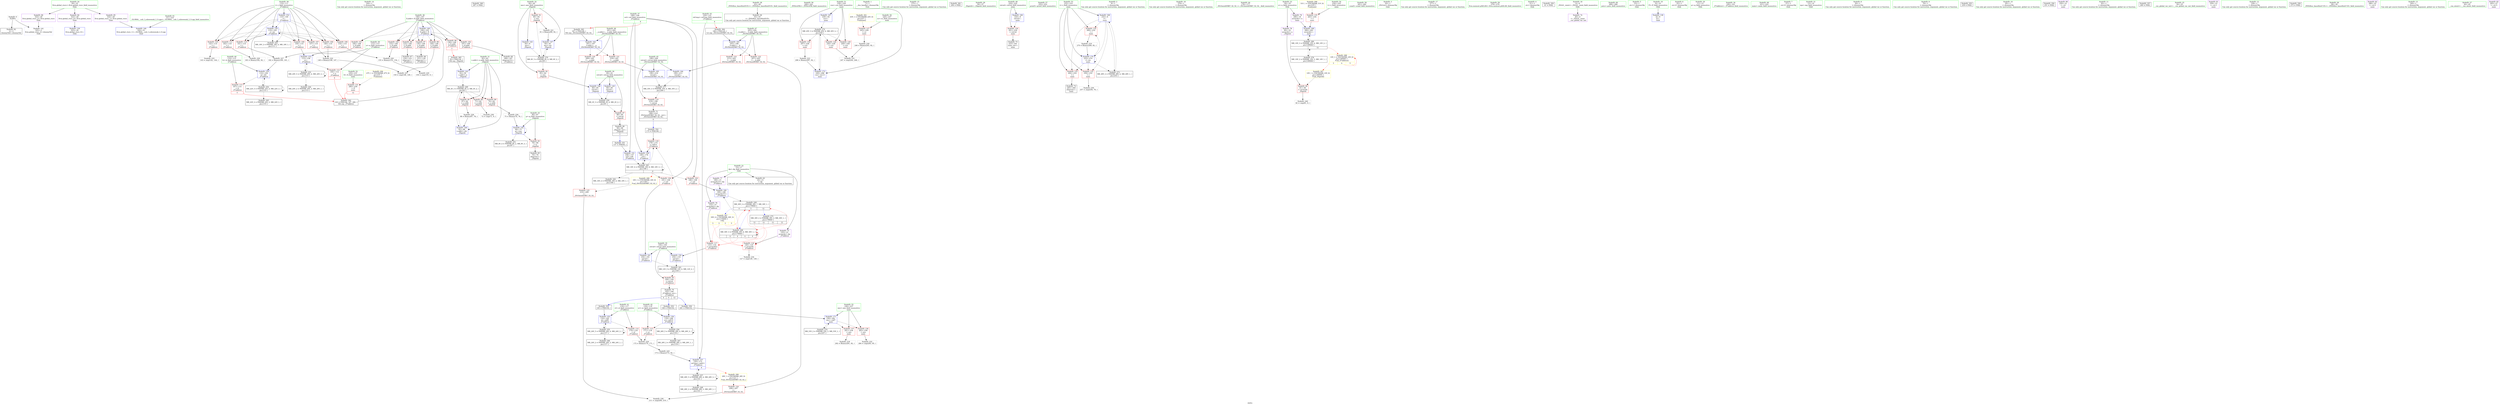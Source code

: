 digraph "SVFG" {
	label="SVFG";

	Node0x563daf3d6610 [shape=record,color=grey,label="{NodeID: 0\nNullPtr}"];
	Node0x563daf3d6610 -> Node0x563daf3fe020[style=solid];
	Node0x563daf3d6610 -> Node0x563daf403220[style=solid];
	Node0x563daf3fc420 [shape=record,color=red,label="{NodeID: 97\n130\<--106\n\<--X.addr\n_Z7aikhtsii\n}"];
	Node0x563daf3fc420 -> Node0x563daf3fe590[style=solid];
	Node0x563daf3fa670 [shape=record,color=green,label="{NodeID: 14\n144\<--1\n\<--dummyObj\nCan only get source location for instruction, argument, global var or function.}"];
	Node0x563daf433ed0 [shape=record,color=black,label="{NodeID: 360\n287 = PHI()\n}"];
	Node0x563daf41d420 [shape=record,color=black,label="{NodeID: 277\nMR_35V_3 = PHI(MR_35V_4, MR_35V_2, )\npts\{200 \}\n}"];
	Node0x563daf41d420 -> Node0x563daf401fb0[style=dashed];
	Node0x563daf3fcf80 [shape=record,color=red,label="{NodeID: 111\n182\<--110\n\<--i\n_Z7aikhtsii\n}"];
	Node0x563daf3fcf80 -> Node0x563daf409440[style=solid];
	Node0x563daf3fb250 [shape=record,color=green,label="{NodeID: 28\n43\<--49\n_ZNSt8ios_base4InitD1Ev\<--_ZNSt8ios_base4InitD1Ev_field_insensitive\n}"];
	Node0x563daf3fb250 -> Node0x563daf3fe220[style=solid];
	Node0x563daf402490 [shape=record,color=red,label="{NodeID: 125\n210\<--209\n\<--\n_ZSt3minIiERKT_S2_S2_\n}"];
	Node0x563daf402490 -> Node0x563daf409ec0[style=solid];
	Node0x563daf3fbe40 [shape=record,color=green,label="{NodeID: 42\n118\<--119\nsr\<--sr_field_insensitive\n_Z7aikhtsii\n}"];
	Node0x563daf3fbe40 -> Node0x563daf3fd2c0[style=solid];
	Node0x563daf3fbe40 -> Node0x563daf403e80[style=solid];
	Node0x563daf4089c0 [shape=record,color=grey,label="{NodeID: 222\n148 = Binary(146, 147, )\n}"];
	Node0x563daf4089c0 -> Node0x563daf40a040[style=solid];
	Node0x563daf403020 [shape=record,color=blue,label="{NodeID: 139\n323\<--30\nllvm.global_ctors_0\<--\nGlob }"];
	Node0x563daf3fda20 [shape=record,color=green,label="{NodeID: 56\n240\<--241\n_ZNSirsERi\<--_ZNSirsERi_field_insensitive\n}"];
	Node0x563daf409ec0 [shape=record,color=grey,label="{NodeID: 236\n211 = cmp(208, 210, )\n}"];
	Node0x563daf403c10 [shape=record,color=blue,label="{NodeID: 153\n112\<--158\na\<--\n_Z7aikhtsii\n}"];
	Node0x563daf403c10 -> Node0x563daf3fd050[style=dashed];
	Node0x563daf403c10 -> Node0x563daf415820[style=dashed];
	Node0x563daf3fe730 [shape=record,color=black,label="{NodeID: 70\n102\<--194\n_Z7aikhtsii_ret\<--\n_Z7aikhtsii\n|{<s0>4|<s1>5|<s2>12}}"];
	Node0x563daf3fe730:s0 -> Node0x563daf433610[style=solid,color=blue];
	Node0x563daf3fe730:s1 -> Node0x563daf433710[style=solid,color=blue];
	Node0x563daf3fe730:s2 -> Node0x563daf433cd0[style=solid,color=blue];
	Node0x563daf414920 [shape=record,color=black,label="{NodeID: 250\nMR_2V_3 = PHI(MR_2V_4, MR_2V_2, )\npts\{61 \}\n}"];
	Node0x563daf414920 -> Node0x563daf3ff590[style=dashed];
	Node0x563daf404770 [shape=record,color=blue,label="{NodeID: 167\n228\<--92\ncsn\<--\nmain\n}"];
	Node0x563daf404770 -> Node0x563daf41bb20[style=dashed];
	Node0x563daf3ff290 [shape=record,color=purple,label="{NodeID: 84\n323\<--29\nllvm.global_ctors_0\<--llvm.global_ctors\nGlob }"];
	Node0x563daf3ff290 -> Node0x563daf403020[style=solid];
	Node0x563daf3f5e90 [shape=record,color=green,label="{NodeID: 1\n7\<--1\n__dso_handle\<--dummyObj\nGlob }"];
	Node0x563daf4235a0 [shape=record,color=yellow,style=double,label="{NodeID: 347\n30V_4 = CSCHI(MR_30V_3)\npts\{170000 \}\nCS[]|{<s0>5|<s1>5|<s2>5|<s3>5}}"];
	Node0x563daf4235a0:s0 -> Node0x563daf401d40[style=dashed,color=red];
	Node0x563daf4235a0:s1 -> Node0x563daf401e10[style=dashed,color=red];
	Node0x563daf4235a0:s2 -> Node0x563daf414420[style=dashed,color=red];
	Node0x563daf4235a0:s3 -> Node0x563daf41a720[style=dashed,color=red];
	Node0x563daf3fc4f0 [shape=record,color=red,label="{NodeID: 98\n136\<--106\n\<--X.addr\n_Z7aikhtsii\n|{<s0>3}}"];
	Node0x563daf3fc4f0:s0 -> Node0x563daf4345d0[style=solid,color=red];
	Node0x563daf3fa700 [shape=record,color=green,label="{NodeID: 15\n275\<--1\n\<--dummyObj\nCan only get source location for instruction, argument, global var or function.}"];
	Node0x563daf433fa0 [shape=record,color=black,label="{NodeID: 361\n294 = PHI()\n}"];
	Node0x563daf3fd050 [shape=record,color=red,label="{NodeID: 112\n164\<--112\n\<--a\n_Z7aikhtsii\n|{<s0>4}}"];
	Node0x563daf3fd050:s0 -> Node0x563daf434070[style=solid,color=red];
	Node0x563daf3fb350 [shape=record,color=green,label="{NodeID: 29\n56\<--57\n_Z4getdi\<--_Z4getdi_field_insensitive\n}"];
	Node0x563daf402560 [shape=record,color=red,label="{NodeID: 126\n301\<--224\n\<--retval\nmain\n}"];
	Node0x563daf402560 -> Node0x563daf3fe9a0[style=solid];
	Node0x563daf3fbf10 [shape=record,color=green,label="{NodeID: 43\n120\<--121\nref.tmp\<--ref.tmp_field_insensitive\n_Z7aikhtsii\n|{|<s1>6}}"];
	Node0x563daf3fbf10 -> Node0x563daf403f50[style=solid];
	Node0x563daf3fbf10:s1 -> Node0x563daf4344c0[style=solid,color=red];
	Node0x563daf408b40 [shape=record,color=grey,label="{NodeID: 223\n298 = Binary(297, 92, )\n}"];
	Node0x563daf408b40 -> Node0x563daf404b80[style=solid];
	Node0x563daf403120 [shape=record,color=blue,label="{NodeID: 140\n324\<--31\nllvm.global_ctors_1\<--_GLOBAL__sub_I_yubowenok_2_0.cpp\nGlob }"];
	Node0x563daf3fdb20 [shape=record,color=green,label="{NodeID: 57\n252\<--253\nprintf\<--printf_field_insensitive\n}"];
	Node0x563daf40a040 [shape=record,color=grey,label="{NodeID: 237\n150 = cmp(148, 149, )\n}"];
	Node0x563daf403ce0 [shape=record,color=blue,label="{NodeID: 154\n114\<--162\nb\<--div\n_Z7aikhtsii\n}"];
	Node0x563daf403ce0 -> Node0x563daf3fd120[style=dashed];
	Node0x563daf403ce0 -> Node0x563daf415d20[style=dashed];
	Node0x563daf3fe800 [shape=record,color=black,label="{NodeID: 71\n196\<--219\n_ZSt3minIiERKT_S2_S2__ret\<--\n_ZSt3minIiERKT_S2_S2_\n|{<s0>6}}"];
	Node0x563daf3fe800:s0 -> Node0x563daf433850[style=solid,color=blue];
	Node0x563daf414e20 [shape=record,color=black,label="{NodeID: 251\nMR_8V_4 = PHI(MR_8V_2, MR_8V_3, )\npts\{67 \}\n}"];
	Node0x563daf404840 [shape=record,color=blue,label="{NodeID: 168\n232\<--9\ni\<--\nmain\n}"];
	Node0x563daf404840 -> Node0x563daf402a40[style=dashed];
	Node0x563daf404840 -> Node0x563daf402b10[style=dashed];
	Node0x563daf404840 -> Node0x563daf402be0[style=dashed];
	Node0x563daf404840 -> Node0x563daf4049e0[style=dashed];
	Node0x563daf404840 -> Node0x563daf41c020[style=dashed];
	Node0x563daf3ff390 [shape=record,color=purple,label="{NodeID: 85\n324\<--29\nllvm.global_ctors_1\<--llvm.global_ctors\nGlob }"];
	Node0x563daf3ff390 -> Node0x563daf403120[style=solid];
	Node0x563daf3f4c50 [shape=record,color=green,label="{NodeID: 2\n9\<--1\n\<--dummyObj\nCan only get source location for instruction, argument, global var or function.}"];
	Node0x563daf3fc5c0 [shape=record,color=red,label="{NodeID: 99\n149\<--106\n\<--X.addr\n_Z7aikhtsii\n}"];
	Node0x563daf3fc5c0 -> Node0x563daf40a040[style=solid];
	Node0x563daf3fa790 [shape=record,color=green,label="{NodeID: 16\n276\<--1\n\<--dummyObj\nCan only get source location for instruction, argument, global var or function.}"];
	Node0x563daf434070 [shape=record,color=black,label="{NodeID: 362\n103 = PHI(164, 167, 280, )\n0th arg _Z7aikhtsii }"];
	Node0x563daf434070 -> Node0x563daf4038d0[style=solid];
	Node0x563daf3fd120 [shape=record,color=red,label="{NodeID: 113\n167\<--114\n\<--b\n_Z7aikhtsii\n|{<s0>5}}"];
	Node0x563daf3fd120:s0 -> Node0x563daf434070[style=solid,color=red];
	Node0x563daf3fb450 [shape=record,color=green,label="{NodeID: 30\n60\<--61\nretval\<--retval_field_insensitive\n_Z4getdi\n}"];
	Node0x563daf3fb450 -> Node0x563daf3ff590[style=solid];
	Node0x563daf3fb450 -> Node0x563daf403590[style=solid];
	Node0x563daf3fb450 -> Node0x563daf403800[style=solid];
	Node0x563daf402630 [shape=record,color=red,label="{NodeID: 127\n245\<--226\n\<--cs\nmain\n}"];
	Node0x563daf402630 -> Node0x563daf4095c0[style=solid];
	Node0x563daf3fbfe0 [shape=record,color=green,label="{NodeID: 44\n176\<--177\n_ZSt3minIiERKT_S2_S2_\<--_ZSt3minIiERKT_S2_S2__field_insensitive\n}"];
	Node0x563daf417200 [shape=record,color=yellow,style=double,label="{NodeID: 307\n10V_1 = ENCHI(MR_10V_0)\npts\{190000 \}\nFun[_Z4getdi]}"];
	Node0x563daf417200 -> Node0x563daf3ffb40[style=dashed];
	Node0x563daf408cc0 [shape=record,color=grey,label="{NodeID: 224\n172 = Binary(170, 171, )\n}"];
	Node0x563daf408cc0 -> Node0x563daf408e40[style=solid];
	Node0x563daf403220 [shape=record,color=blue, style = dotted,label="{NodeID: 141\n325\<--3\nllvm.global_ctors_2\<--dummyVal\nGlob }"];
	Node0x563daf3fdc20 [shape=record,color=green,label="{NodeID: 58\n261\<--262\nscanf\<--scanf_field_insensitive\n}"];
	Node0x563daf40a1c0 [shape=record,color=grey,label="{NodeID: 238\n72 = cmp(71, 9, )\n}"];
	Node0x563daf403db0 [shape=record,color=blue,label="{NodeID: 155\n116\<--165\nsl\<--call9\n_Z7aikhtsii\n}"];
	Node0x563daf403db0 -> Node0x563daf3fd1f0[style=dashed];
	Node0x563daf403db0 -> Node0x563daf416220[style=dashed];
	Node0x563daf3fe8d0 [shape=record,color=black,label="{NodeID: 72\n265\<--264\nidxprom\<--\nmain\n}"];
	Node0x563daf404910 [shape=record,color=blue,label="{NodeID: 169\n266\<--263\narrayidx\<--\nmain\n}"];
	Node0x563daf404910 -> Node0x563daf417f20[style=dashed];
	Node0x563daf3ff490 [shape=record,color=purple,label="{NodeID: 86\n325\<--29\nllvm.global_ctors_2\<--llvm.global_ctors\nGlob }"];
	Node0x563daf3ff490 -> Node0x563daf403220[style=solid];
	Node0x563daf3f4ce0 [shape=record,color=green,label="{NodeID: 3\n20\<--1\n_ZSt3cin\<--dummyObj\nGlob }"];
	Node0x563daf3fc690 [shape=record,color=red,label="{NodeID: 100\n153\<--106\n\<--X.addr\n_Z7aikhtsii\n}"];
	Node0x563daf3fc690 -> Node0x563daf4086c0[style=solid];
	Node0x563daf3fa820 [shape=record,color=green,label="{NodeID: 17\n277\<--1\n\<--dummyObj\nCan only get source location for instruction, argument, global var or function.}"];
	Node0x563daf4343b0 [shape=record,color=black,label="{NodeID: 363\n197 = PHI(108, )\n0th arg _ZSt3minIiERKT_S2_S2_ }"];
	Node0x563daf4343b0 -> Node0x563daf404360[style=solid];
	Node0x563daf3fd1f0 [shape=record,color=red,label="{NodeID: 114\n170\<--116\n\<--sl\n_Z7aikhtsii\n}"];
	Node0x563daf3fd1f0 -> Node0x563daf408cc0[style=solid];
	Node0x563daf3fb520 [shape=record,color=green,label="{NodeID: 31\n62\<--63\nx.addr\<--x.addr_field_insensitive\n_Z4getdi\n}"];
	Node0x563daf3fb520 -> Node0x563daf3ff660[style=solid];
	Node0x563daf3fb520 -> Node0x563daf3ff730[style=solid];
	Node0x563daf3fb520 -> Node0x563daf3ff800[style=solid];
	Node0x563daf3fb520 -> Node0x563daf403320[style=solid];
	Node0x563daf3fb520 -> Node0x563daf403660[style=solid];
	Node0x563daf41f190 [shape=record,color=yellow,style=double,label="{NodeID: 294\n47V_1 = ENCHI(MR_47V_0)\npts\{231 \}\nFun[main]}"];
	Node0x563daf41f190 -> Node0x563daf402970[style=dashed];
	Node0x563daf402700 [shape=record,color=red,label="{NodeID: 128\n244\<--228\n\<--csn\nmain\n}"];
	Node0x563daf402700 -> Node0x563daf409740[style=solid];
	Node0x563daf3fc0e0 [shape=record,color=green,label="{NodeID: 45\n199\<--200\nretval\<--retval_field_insensitive\n_ZSt3minIiERKT_S2_S2_\n}"];
	Node0x563daf3fc0e0 -> Node0x563daf401fb0[style=solid];
	Node0x563daf3fc0e0 -> Node0x563daf404500[style=solid];
	Node0x563daf3fc0e0 -> Node0x563daf4045d0[style=solid];
	Node0x563daf408e40 [shape=record,color=grey,label="{NodeID: 225\n173 = Binary(172, 92, )\n}"];
	Node0x563daf408e40 -> Node0x563daf403f50[style=solid];
	Node0x563daf403320 [shape=record,color=blue,label="{NodeID: 142\n62\<--59\nx.addr\<--x\n_Z4getdi\n}"];
	Node0x563daf403320 -> Node0x563daf41ac20[style=dashed];
	Node0x563daf3fdd20 [shape=record,color=green,label="{NodeID: 59\n278\<--279\nllvm.memset.p0i8.i64\<--llvm.memset.p0i8.i64_field_insensitive\n}"];
	Node0x563daf40a340 [shape=record,color=grey,label="{NodeID: 239\n257 = cmp(256, 76, )\n}"];
	Node0x563daf403e80 [shape=record,color=blue,label="{NodeID: 156\n118\<--168\nsr\<--call10\n_Z7aikhtsii\n}"];
	Node0x563daf403e80 -> Node0x563daf3fd2c0[style=dashed];
	Node0x563daf403e80 -> Node0x563daf416720[style=dashed];
	Node0x563daf3fe9a0 [shape=record,color=black,label="{NodeID: 73\n223\<--301\nmain_ret\<--\nmain\n}"];
	Node0x563daf415820 [shape=record,color=black,label="{NodeID: 253\nMR_20V_5 = PHI(MR_20V_4, MR_20V_3, )\npts\{113 \}\n}"];
	Node0x563daf415820 -> Node0x563daf403c10[style=dashed];
	Node0x563daf415820 -> Node0x563daf412b20[style=dashed];
	Node0x563daf415820 -> Node0x563daf415820[style=dashed];
	Node0x563daf4049e0 [shape=record,color=blue,label="{NodeID: 170\n232\<--270\ni\<--inc\nmain\n}"];
	Node0x563daf4049e0 -> Node0x563daf402a40[style=dashed];
	Node0x563daf4049e0 -> Node0x563daf402b10[style=dashed];
	Node0x563daf4049e0 -> Node0x563daf402be0[style=dashed];
	Node0x563daf4049e0 -> Node0x563daf4049e0[style=dashed];
	Node0x563daf4049e0 -> Node0x563daf41c020[style=dashed];
	Node0x563daf3ff590 [shape=record,color=red,label="{NodeID: 87\n98\<--60\n\<--retval\n_Z4getdi\n}"];
	Node0x563daf3ff590 -> Node0x563daf3fe3f0[style=solid];
	Node0x563daf3f4d70 [shape=record,color=green,label="{NodeID: 4\n21\<--1\n.str\<--dummyObj\nGlob }"];
	Node0x563daf433320 [shape=record,color=black,label="{NodeID: 350\n41 = PHI()\n}"];
	Node0x563daf3fc760 [shape=record,color=red,label="{NodeID: 101\n160\<--106\n\<--X.addr\n_Z7aikhtsii\n}"];
	Node0x563daf3fc760 -> Node0x563daf409140[style=solid];
	Node0x563daf3fa8b0 [shape=record,color=green,label="{NodeID: 18\n4\<--6\n_ZStL8__ioinit\<--_ZStL8__ioinit_field_insensitive\nGlob }"];
	Node0x563daf3fa8b0 -> Node0x563daf3fea70[style=solid];
	Node0x563daf4344c0 [shape=record,color=black,label="{NodeID: 364\n198 = PHI(120, )\n1st arg _ZSt3minIiERKT_S2_S2_ }"];
	Node0x563daf4344c0 -> Node0x563daf404430[style=solid];
	Node0x563daf3fd2c0 [shape=record,color=red,label="{NodeID: 115\n171\<--118\n\<--sr\n_Z7aikhtsii\n}"];
	Node0x563daf3fd2c0 -> Node0x563daf408cc0[style=solid];
	Node0x563daf3fb5f0 [shape=record,color=green,label="{NodeID: 32\n64\<--65\nans\<--ans_field_insensitive\n_Z4getdi\n}"];
	Node0x563daf3fb5f0 -> Node0x563daf3ff8d0[style=solid];
	Node0x563daf3fb5f0 -> Node0x563daf3ff9a0[style=solid];
	Node0x563daf3fb5f0 -> Node0x563daf4033f0[style=solid];
	Node0x563daf3fb5f0 -> Node0x563daf403730[style=solid];
	Node0x563daf4027d0 [shape=record,color=red,label="{NodeID: 129\n249\<--228\n\<--csn\nmain\n}"];
	Node0x563daf3fc1b0 [shape=record,color=green,label="{NodeID: 46\n201\<--202\n__a.addr\<--__a.addr_field_insensitive\n_ZSt3minIiERKT_S2_S2_\n}"];
	Node0x563daf3fc1b0 -> Node0x563daf402080[style=solid];
	Node0x563daf3fc1b0 -> Node0x563daf402150[style=solid];
	Node0x563daf3fc1b0 -> Node0x563daf404360[style=solid];
	Node0x563daf408fc0 [shape=record,color=grey,label="{NodeID: 226\n75 = Binary(74, 76, )\n}"];
	Node0x563daf408fc0 -> Node0x563daf4034c0[style=solid];
	Node0x563daf4033f0 [shape=record,color=blue,label="{NodeID: 143\n64\<--9\nans\<--\n_Z4getdi\n}"];
	Node0x563daf4033f0 -> Node0x563daf41b120[style=dashed];
	Node0x563daf3fde20 [shape=record,color=green,label="{NodeID: 60\n288\<--289\nputs\<--puts_field_insensitive\n}"];
	Node0x563daf40a4c0 [shape=record,color=grey,label="{NodeID: 240\n82 = cmp(81, 9, )\n}"];
	Node0x563daf403f50 [shape=record,color=blue,label="{NodeID: 157\n120\<--173\nref.tmp\<--add11\n_Z7aikhtsii\n|{|<s2>6}}"];
	Node0x563daf403f50 -> Node0x563daf401ee0[style=dashed];
	Node0x563daf403f50 -> Node0x563daf416c20[style=dashed];
	Node0x563daf403f50:s2 -> Node0x563daf41ee10[style=dashed,color=red];
	Node0x563daf3fea70 [shape=record,color=purple,label="{NodeID: 74\n40\<--4\n\<--_ZStL8__ioinit\n__cxx_global_var_init\n}"];
	Node0x563daf415d20 [shape=record,color=black,label="{NodeID: 254\nMR_22V_5 = PHI(MR_22V_4, MR_22V_3, )\npts\{115 \}\n}"];
	Node0x563daf415d20 -> Node0x563daf403ce0[style=dashed];
	Node0x563daf415d20 -> Node0x563daf413020[style=dashed];
	Node0x563daf415d20 -> Node0x563daf415d20[style=dashed];
	Node0x563daf404ab0 [shape=record,color=blue,label="{NodeID: 171\n236\<--281\nans\<--call7\nmain\n}"];
	Node0x563daf404ab0 -> Node0x563daf402d80[style=dashed];
	Node0x563daf404ab0 -> Node0x563daf402e50[style=dashed];
	Node0x563daf404ab0 -> Node0x563daf41c520[style=dashed];
	Node0x563daf3ff660 [shape=record,color=red,label="{NodeID: 88\n71\<--62\n\<--x.addr\n_Z4getdi\n}"];
	Node0x563daf3ff660 -> Node0x563daf40a1c0[style=solid];
	Node0x563daf3f99b0 [shape=record,color=green,label="{NodeID: 5\n23\<--1\n.str.1\<--dummyObj\nGlob }"];
	Node0x563daf433420 [shape=record,color=black,label="{NodeID: 351\n137 = PHI(58, )\n}"];
	Node0x563daf433420 -> Node0x563daf403a70[style=solid];
	Node0x563daf41a720 [shape=record,color=black,label="{NodeID: 268\nMR_30V_3 = PHI(MR_30V_6, MR_30V_1, )\npts\{170000 \}\n|{|<s2>4|<s3>4|<s4>4|<s5>4}}"];
	Node0x563daf41a720 -> Node0x563daf4041c0[style=dashed];
	Node0x563daf41a720 -> Node0x563daf41a720[style=dashed];
	Node0x563daf41a720:s2 -> Node0x563daf401d40[style=dashed,color=red];
	Node0x563daf41a720:s3 -> Node0x563daf401e10[style=dashed,color=red];
	Node0x563daf41a720:s4 -> Node0x563daf414420[style=dashed,color=red];
	Node0x563daf41a720:s5 -> Node0x563daf41a720[style=dashed,color=red];
	Node0x563daf3fc830 [shape=record,color=red,label="{NodeID: 102\n187\<--106\n\<--X.addr\n_Z7aikhtsii\n}"];
	Node0x563daf3fc830 -> Node0x563daf3fe660[style=solid];
	Node0x563daf3fa980 [shape=record,color=green,label="{NodeID: 19\n8\<--10\nP\<--P_field_insensitive\nGlob }"];
	Node0x563daf3fa980 -> Node0x563daf402f20[style=solid];
	Node0x563daf4345d0 [shape=record,color=black,label="{NodeID: 365\n59 = PHI(136, )\n0th arg _Z4getdi }"];
	Node0x563daf4345d0 -> Node0x563daf403320[style=solid];
	Node0x563daf401d40 [shape=record,color=red,label="{NodeID: 116\n126\<--125\n\<--arrayidx\n_Z7aikhtsii\n}"];
	Node0x563daf401d40 -> Node0x563daf409bc0[style=solid];
	Node0x563daf3fb6c0 [shape=record,color=green,label="{NodeID: 33\n66\<--67\ng\<--g_field_insensitive\n_Z4getdi\n}"];
	Node0x563daf3fb6c0 -> Node0x563daf3ffa70[style=solid];
	Node0x563daf3fb6c0 -> Node0x563daf4034c0[style=solid];
	Node0x563daf41f380 [shape=record,color=yellow,style=double,label="{NodeID: 296\n51V_1 = ENCHI(MR_51V_0)\npts\{235 \}\nFun[main]}"];
	Node0x563daf41f380 -> Node0x563daf402cb0[style=dashed];
	Node0x563daf4028a0 [shape=record,color=red,label="{NodeID: 130\n297\<--228\n\<--csn\nmain\n}"];
	Node0x563daf4028a0 -> Node0x563daf408b40[style=solid];
	Node0x563daf3fc280 [shape=record,color=green,label="{NodeID: 47\n203\<--204\n__b.addr\<--__b.addr_field_insensitive\n_ZSt3minIiERKT_S2_S2_\n}"];
	Node0x563daf3fc280 -> Node0x563daf402220[style=solid];
	Node0x563daf3fc280 -> Node0x563daf4022f0[style=solid];
	Node0x563daf3fc280 -> Node0x563daf404430[style=solid];
	Node0x563daf409140 [shape=record,color=grey,label="{NodeID: 227\n162 = Binary(160, 161, )\n}"];
	Node0x563daf409140 -> Node0x563daf403ce0[style=solid];
	Node0x563daf4034c0 [shape=record,color=blue,label="{NodeID: 144\n66\<--75\ng\<--rem\n_Z4getdi\n}"];
	Node0x563daf4034c0 -> Node0x563daf3ffa70[style=dashed];
	Node0x563daf4034c0 -> Node0x563daf4034c0[style=dashed];
	Node0x563daf4034c0 -> Node0x563daf414e20[style=dashed];
	Node0x563daf3fdf20 [shape=record,color=green,label="{NodeID: 61\n31\<--319\n_GLOBAL__sub_I_yubowenok_2_0.cpp\<--_GLOBAL__sub_I_yubowenok_2_0.cpp_field_insensitive\n}"];
	Node0x563daf3fdf20 -> Node0x563daf403120[style=solid];
	Node0x563daf411c20 [shape=record,color=black,label="{NodeID: 241\nMR_12V_3 = PHI(MR_12V_4, MR_12V_2, )\npts\{105 \}\n}"];
	Node0x563daf411c20 -> Node0x563daf3ffc10[style=dashed];
	Node0x563daf404020 [shape=record,color=blue,label="{NodeID: 158\n108\<--178\nsol\<--\n_Z7aikhtsii\n}"];
	Node0x563daf404020 -> Node0x563daf418420[style=dashed];
	Node0x563daf3feb40 [shape=record,color=purple,label="{NodeID: 75\n125\<--15\narrayidx\<--dp\n_Z7aikhtsii\n}"];
	Node0x563daf3feb40 -> Node0x563daf401d40[style=solid];
	Node0x563daf416220 [shape=record,color=black,label="{NodeID: 255\nMR_24V_5 = PHI(MR_24V_4, MR_24V_3, )\npts\{117 \}\n}"];
	Node0x563daf416220 -> Node0x563daf403db0[style=dashed];
	Node0x563daf416220 -> Node0x563daf413520[style=dashed];
	Node0x563daf416220 -> Node0x563daf416220[style=dashed];
	Node0x563daf404b80 [shape=record,color=blue,label="{NodeID: 172\n228\<--298\ncsn\<--inc13\nmain\n}"];
	Node0x563daf404b80 -> Node0x563daf41bb20[style=dashed];
	Node0x563daf3ff730 [shape=record,color=red,label="{NodeID: 89\n74\<--62\n\<--x.addr\n_Z4getdi\n}"];
	Node0x563daf3ff730 -> Node0x563daf408fc0[style=solid];
	Node0x563daf3f9a40 [shape=record,color=green,label="{NodeID: 6\n25\<--1\n.str.2\<--dummyObj\nGlob }"];
	Node0x563daf433610 [shape=record,color=black,label="{NodeID: 352\n165 = PHI(102, )\n}"];
	Node0x563daf433610 -> Node0x563daf403db0[style=solid];
	Node0x563daf41ac20 [shape=record,color=black,label="{NodeID: 269\nMR_4V_3 = PHI(MR_4V_4, MR_4V_2, )\npts\{63 \}\n}"];
	Node0x563daf41ac20 -> Node0x563daf3ff660[style=dashed];
	Node0x563daf41ac20 -> Node0x563daf3ff730[style=dashed];
	Node0x563daf41ac20 -> Node0x563daf3ff800[style=dashed];
	Node0x563daf41ac20 -> Node0x563daf403660[style=dashed];
	Node0x563daf3fc900 [shape=record,color=red,label="{NodeID: 103\n186\<--108\n\<--sol\n_Z7aikhtsii\n}"];
	Node0x563daf3fc900 -> Node0x563daf4041c0[style=solid];
	Node0x563daf3faa50 [shape=record,color=green,label="{NodeID: 20\n11\<--12\np\<--p_field_insensitive\nGlob }"];
	Node0x563daf401e10 [shape=record,color=red,label="{NodeID: 117\n133\<--132\n\<--arrayidx2\n_Z7aikhtsii\n}"];
	Node0x563daf401e10 -> Node0x563daf4039a0[style=solid];
	Node0x563daf3fb790 [shape=record,color=green,label="{NodeID: 34\n100\<--101\n_Z7aikhtsii\<--_Z7aikhtsii_field_insensitive\n}"];
	Node0x563daf402970 [shape=record,color=red,label="{NodeID: 131\n280\<--230\n\<--X\nmain\n|{<s0>12}}"];
	Node0x563daf402970:s0 -> Node0x563daf434070[style=solid,color=red];
	Node0x563daf3fd370 [shape=record,color=green,label="{NodeID: 48\n221\<--222\nmain\<--main_field_insensitive\n}"];
	Node0x563daf4092c0 [shape=record,color=grey,label="{NodeID: 228\n88 = Binary(87, 76, )\n}"];
	Node0x563daf4092c0 -> Node0x563daf403660[style=solid];
	Node0x563daf403590 [shape=record,color=blue,label="{NodeID: 145\n60\<--85\nretval\<--\n_Z4getdi\n}"];
	Node0x563daf403590 -> Node0x563daf414920[style=dashed];
	Node0x563daf3fe020 [shape=record,color=black,label="{NodeID: 62\n2\<--3\ndummyVal\<--dummyVal\n}"];
	Node0x563daf412120 [shape=record,color=black,label="{NodeID: 242\nMR_16V_2 = PHI(MR_16V_4, MR_16V_1, )\npts\{109 \}\n}"];
	Node0x563daf4040f0 [shape=record,color=blue,label="{NodeID: 159\n110\<--183\ni\<--inc\n_Z7aikhtsii\n}"];
	Node0x563daf4040f0 -> Node0x563daf3fcaa0[style=dashed];
	Node0x563daf4040f0 -> Node0x563daf3fcb70[style=dashed];
	Node0x563daf4040f0 -> Node0x563daf3fcc40[style=dashed];
	Node0x563daf4040f0 -> Node0x563daf3fcd10[style=dashed];
	Node0x563daf4040f0 -> Node0x563daf3fcde0[style=dashed];
	Node0x563daf4040f0 -> Node0x563daf3fceb0[style=dashed];
	Node0x563daf4040f0 -> Node0x563daf3fcf80[style=dashed];
	Node0x563daf4040f0 -> Node0x563daf4040f0[style=dashed];
	Node0x563daf4040f0 -> Node0x563daf412620[style=dashed];
	Node0x563daf3fec10 [shape=record,color=purple,label="{NodeID: 76\n132\<--15\narrayidx2\<--dp\n_Z7aikhtsii\n}"];
	Node0x563daf3fec10 -> Node0x563daf401e10[style=solid];
	Node0x563daf416720 [shape=record,color=black,label="{NodeID: 256\nMR_26V_5 = PHI(MR_26V_4, MR_26V_3, )\npts\{119 \}\n}"];
	Node0x563daf416720 -> Node0x563daf403e80[style=dashed];
	Node0x563daf416720 -> Node0x563daf413a20[style=dashed];
	Node0x563daf416720 -> Node0x563daf416720[style=dashed];
	Node0x563daf3ff800 [shape=record,color=red,label="{NodeID: 90\n87\<--62\n\<--x.addr\n_Z4getdi\n}"];
	Node0x563daf3ff800 -> Node0x563daf4092c0[style=solid];
	Node0x563daf3f9ad0 [shape=record,color=green,label="{NodeID: 7\n27\<--1\n.str.3\<--dummyObj\nGlob }"];
	Node0x563daf433710 [shape=record,color=black,label="{NodeID: 353\n168 = PHI(102, )\n}"];
	Node0x563daf433710 -> Node0x563daf403e80[style=solid];
	Node0x563daf41b120 [shape=record,color=black,label="{NodeID: 270\nMR_6V_3 = PHI(MR_6V_4, MR_6V_2, )\npts\{65 \}\n}"];
	Node0x563daf41b120 -> Node0x563daf3ff8d0[style=dashed];
	Node0x563daf41b120 -> Node0x563daf3ff9a0[style=dashed];
	Node0x563daf41b120 -> Node0x563daf403730[style=dashed];
	Node0x563daf3fc9d0 [shape=record,color=red,label="{NodeID: 104\n191\<--108\n\<--sol\n_Z7aikhtsii\n}"];
	Node0x563daf3fc9d0 -> Node0x563daf404290[style=solid];
	Node0x563daf3fab50 [shape=record,color=green,label="{NodeID: 21\n13\<--14\nmp\<--mp_field_insensitive\nGlob }"];
	Node0x563daf401ee0 [shape=record,color=red,label="{NodeID: 118\n178\<--175\n\<--call12\n_Z7aikhtsii\n}"];
	Node0x563daf401ee0 -> Node0x563daf404020[style=solid];
	Node0x563daf3fb890 [shape=record,color=green,label="{NodeID: 35\n104\<--105\nretval\<--retval_field_insensitive\n_Z7aikhtsii\n}"];
	Node0x563daf3fb890 -> Node0x563daf3ffc10[style=solid];
	Node0x563daf3fb890 -> Node0x563daf4039a0[style=solid];
	Node0x563daf3fb890 -> Node0x563daf404290[style=solid];
	Node0x563daf402a40 [shape=record,color=red,label="{NodeID: 132\n256\<--232\n\<--i\nmain\n}"];
	Node0x563daf402a40 -> Node0x563daf40a340[style=solid];
	Node0x563daf3fd470 [shape=record,color=green,label="{NodeID: 49\n224\<--225\nretval\<--retval_field_insensitive\nmain\n}"];
	Node0x563daf3fd470 -> Node0x563daf402560[style=solid];
	Node0x563daf3fd470 -> Node0x563daf4046a0[style=solid];
	Node0x563daf409440 [shape=record,color=grey,label="{NodeID: 229\n183 = Binary(182, 92, )\n}"];
	Node0x563daf409440 -> Node0x563daf4040f0[style=solid];
	Node0x563daf403660 [shape=record,color=blue,label="{NodeID: 146\n62\<--88\nx.addr\<--div\n_Z4getdi\n}"];
	Node0x563daf403660 -> Node0x563daf41ac20[style=dashed];
	Node0x563daf3fe120 [shape=record,color=black,label="{NodeID: 63\n16\<--15\n\<--dp\nCan only get source location for instruction, argument, global var or function.}"];
	Node0x563daf412620 [shape=record,color=black,label="{NodeID: 243\nMR_18V_2 = PHI(MR_18V_4, MR_18V_1, )\npts\{111 \}\n}"];
	Node0x563daf4041c0 [shape=record,color=blue,label="{NodeID: 160\n189\<--186\narrayidx15\<--\n_Z7aikhtsii\n}"];
	Node0x563daf4041c0 -> Node0x563daf414420[style=dashed];
	Node0x563daf3fece0 [shape=record,color=purple,label="{NodeID: 77\n189\<--15\narrayidx15\<--dp\n_Z7aikhtsii\n}"];
	Node0x563daf3fece0 -> Node0x563daf4041c0[style=solid];
	Node0x563daf416c20 [shape=record,color=black,label="{NodeID: 257\nMR_28V_5 = PHI(MR_28V_4, MR_28V_3, )\npts\{121 \}\n}"];
	Node0x563daf416c20 -> Node0x563daf403f50[style=dashed];
	Node0x563daf416c20 -> Node0x563daf413f20[style=dashed];
	Node0x563daf416c20 -> Node0x563daf416c20[style=dashed];
	Node0x563daf3ff8d0 [shape=record,color=red,label="{NodeID: 91\n90\<--64\n\<--ans\n_Z4getdi\n}"];
	Node0x563daf3ff8d0 -> Node0x563daf408840[style=solid];
	Node0x563daf3f9b60 [shape=record,color=green,label="{NodeID: 8\n30\<--1\n\<--dummyObj\nCan only get source location for instruction, argument, global var or function.}"];
	Node0x563daf433850 [shape=record,color=black,label="{NodeID: 354\n175 = PHI(196, )\n}"];
	Node0x563daf433850 -> Node0x563daf401ee0[style=solid];
	Node0x563daf3fcaa0 [shape=record,color=red,label="{NodeID: 105\n142\<--110\n\<--i\n_Z7aikhtsii\n}"];
	Node0x563daf3fcaa0 -> Node0x563daf409a40[style=solid];
	Node0x563daf3fac50 [shape=record,color=green,label="{NodeID: 22\n15\<--17\ndp\<--dp_field_insensitive\nGlob }"];
	Node0x563daf3fac50 -> Node0x563daf3fe120[style=solid];
	Node0x563daf3fac50 -> Node0x563daf3feb40[style=solid];
	Node0x563daf3fac50 -> Node0x563daf3fec10[style=solid];
	Node0x563daf3fac50 -> Node0x563daf3fece0[style=solid];
	Node0x563daf401fb0 [shape=record,color=red,label="{NodeID: 119\n219\<--199\n\<--retval\n_ZSt3minIiERKT_S2_S2_\n}"];
	Node0x563daf401fb0 -> Node0x563daf3fe800[style=solid];
	Node0x563daf3fb960 [shape=record,color=green,label="{NodeID: 36\n106\<--107\nX.addr\<--X.addr_field_insensitive\n_Z7aikhtsii\n}"];
	Node0x563daf3fb960 -> Node0x563daf3fc350[style=solid];
	Node0x563daf3fb960 -> Node0x563daf3fc420[style=solid];
	Node0x563daf3fb960 -> Node0x563daf3fc4f0[style=solid];
	Node0x563daf3fb960 -> Node0x563daf3fc5c0[style=solid];
	Node0x563daf3fb960 -> Node0x563daf3fc690[style=solid];
	Node0x563daf3fb960 -> Node0x563daf3fc760[style=solid];
	Node0x563daf3fb960 -> Node0x563daf3fc830[style=solid];
	Node0x563daf3fb960 -> Node0x563daf4038d0[style=solid];
	Node0x563daf402b10 [shape=record,color=red,label="{NodeID: 133\n264\<--232\n\<--i\nmain\n}"];
	Node0x563daf402b10 -> Node0x563daf3fe8d0[style=solid];
	Node0x563daf3fd540 [shape=record,color=green,label="{NodeID: 50\n226\<--227\ncs\<--cs_field_insensitive\nmain\n}"];
	Node0x563daf3fd540 -> Node0x563daf402630[style=solid];
	Node0x563daf4095c0 [shape=record,color=grey,label="{NodeID: 230\n246 = Binary(245, 92, )\n}"];
	Node0x563daf4095c0 -> Node0x563daf409740[style=solid];
	Node0x563daf403730 [shape=record,color=blue,label="{NodeID: 147\n64\<--91\nans\<--inc\n_Z4getdi\n}"];
	Node0x563daf403730 -> Node0x563daf41b120[style=dashed];
	Node0x563daf3fe220 [shape=record,color=black,label="{NodeID: 64\n42\<--43\n\<--_ZNSt8ios_base4InitD1Ev\nCan only get source location for instruction, argument, global var or function.}"];
	Node0x563daf412b20 [shape=record,color=black,label="{NodeID: 244\nMR_20V_2 = PHI(MR_20V_3, MR_20V_1, )\npts\{113 \}\n}"];
	Node0x563daf404290 [shape=record,color=blue,label="{NodeID: 161\n104\<--191\nretval\<--\n_Z7aikhtsii\n}"];
	Node0x563daf404290 -> Node0x563daf411c20[style=dashed];
	Node0x563daf3fedb0 [shape=record,color=purple,label="{NodeID: 78\n80\<--18\narrayidx\<--u\n_Z4getdi\n}"];
	Node0x563daf3fedb0 -> Node0x563daf3ffb40[style=solid];
	Node0x563daf3ff9a0 [shape=record,color=red,label="{NodeID: 92\n95\<--64\n\<--ans\n_Z4getdi\n}"];
	Node0x563daf3ff9a0 -> Node0x563daf403800[style=solid];
	Node0x563daf3fa3a0 [shape=record,color=green,label="{NodeID: 9\n76\<--1\n\<--dummyObj\nCan only get source location for instruction, argument, global var or function.}"];
	Node0x563daf433990 [shape=record,color=black,label="{NodeID: 355\n239 = PHI()\n}"];
	Node0x563daf41bb20 [shape=record,color=black,label="{NodeID: 272\nMR_45V_3 = PHI(MR_45V_4, MR_45V_2, )\npts\{229 \}\n}"];
	Node0x563daf41bb20 -> Node0x563daf402700[style=dashed];
	Node0x563daf41bb20 -> Node0x563daf4027d0[style=dashed];
	Node0x563daf41bb20 -> Node0x563daf4028a0[style=dashed];
	Node0x563daf41bb20 -> Node0x563daf404b80[style=dashed];
	Node0x563daf3fcb70 [shape=record,color=red,label="{NodeID: 106\n146\<--110\n\<--i\n_Z7aikhtsii\n}"];
	Node0x563daf3fcb70 -> Node0x563daf4089c0[style=solid];
	Node0x563daf3fad50 [shape=record,color=green,label="{NodeID: 23\n18\<--19\nu\<--u_field_insensitive\nGlob }"];
	Node0x563daf3fad50 -> Node0x563daf3fedb0[style=solid];
	Node0x563daf3fad50 -> Node0x563daf3fee80[style=solid];
	Node0x563daf402080 [shape=record,color=red,label="{NodeID: 120\n209\<--201\n\<--__a.addr\n_ZSt3minIiERKT_S2_S2_\n}"];
	Node0x563daf402080 -> Node0x563daf402490[style=solid];
	Node0x563daf3fba30 [shape=record,color=green,label="{NodeID: 37\n108\<--109\nsol\<--sol_field_insensitive\n_Z7aikhtsii\n|{|<s4>6}}"];
	Node0x563daf3fba30 -> Node0x563daf3fc900[style=solid];
	Node0x563daf3fba30 -> Node0x563daf3fc9d0[style=solid];
	Node0x563daf3fba30 -> Node0x563daf403a70[style=solid];
	Node0x563daf3fba30 -> Node0x563daf404020[style=solid];
	Node0x563daf3fba30:s4 -> Node0x563daf4343b0[style=solid,color=red];
	Node0x563daf402be0 [shape=record,color=red,label="{NodeID: 134\n269\<--232\n\<--i\nmain\n}"];
	Node0x563daf402be0 -> Node0x563daf408540[style=solid];
	Node0x563daf3fd610 [shape=record,color=green,label="{NodeID: 51\n228\<--229\ncsn\<--csn_field_insensitive\nmain\n}"];
	Node0x563daf3fd610 -> Node0x563daf402700[style=solid];
	Node0x563daf3fd610 -> Node0x563daf4027d0[style=solid];
	Node0x563daf3fd610 -> Node0x563daf4028a0[style=solid];
	Node0x563daf3fd610 -> Node0x563daf404770[style=solid];
	Node0x563daf3fd610 -> Node0x563daf404b80[style=solid];
	Node0x563daf409740 [shape=record,color=grey,label="{NodeID: 231\n247 = cmp(244, 246, )\n}"];
	Node0x563daf403800 [shape=record,color=blue,label="{NodeID: 148\n60\<--95\nretval\<--\n_Z4getdi\n}"];
	Node0x563daf403800 -> Node0x563daf414920[style=dashed];
	Node0x563daf3fe320 [shape=record,color=black,label="{NodeID: 65\n79\<--78\nidxprom\<--\n_Z4getdi\n}"];
	Node0x563daf413020 [shape=record,color=black,label="{NodeID: 245\nMR_22V_2 = PHI(MR_22V_3, MR_22V_1, )\npts\{115 \}\n}"];
	Node0x563daf404360 [shape=record,color=blue,label="{NodeID: 162\n201\<--197\n__a.addr\<--__a\n_ZSt3minIiERKT_S2_S2_\n}"];
	Node0x563daf404360 -> Node0x563daf402080[style=dashed];
	Node0x563daf404360 -> Node0x563daf402150[style=dashed];
	Node0x563daf3fee80 [shape=record,color=purple,label="{NodeID: 79\n266\<--18\narrayidx\<--u\nmain\n}"];
	Node0x563daf3fee80 -> Node0x563daf404910[style=solid];
	Node0x563daf3ffa70 [shape=record,color=red,label="{NodeID: 93\n78\<--66\n\<--g\n_Z4getdi\n}"];
	Node0x563daf3ffa70 -> Node0x563daf3fe320[style=solid];
	Node0x563daf3fa430 [shape=record,color=green,label="{NodeID: 10\n85\<--1\n\<--dummyObj\nCan only get source location for instruction, argument, global var or function.}"];
	Node0x563daf433a60 [shape=record,color=black,label="{NodeID: 356\n251 = PHI()\n}"];
	Node0x563daf41c020 [shape=record,color=black,label="{NodeID: 273\nMR_49V_2 = PHI(MR_49V_4, MR_49V_1, )\npts\{233 \}\n}"];
	Node0x563daf41c020 -> Node0x563daf404840[style=dashed];
	Node0x563daf3fcc40 [shape=record,color=red,label="{NodeID: 107\n147\<--110\n\<--i\n_Z7aikhtsii\n}"];
	Node0x563daf3fcc40 -> Node0x563daf4089c0[style=solid];
	Node0x563daf3fae50 [shape=record,color=green,label="{NodeID: 24\n29\<--33\nllvm.global_ctors\<--llvm.global_ctors_field_insensitive\nGlob }"];
	Node0x563daf3fae50 -> Node0x563daf3ff290[style=solid];
	Node0x563daf3fae50 -> Node0x563daf3ff390[style=solid];
	Node0x563daf3fae50 -> Node0x563daf3ff490[style=solid];
	Node0x563daf402150 [shape=record,color=red,label="{NodeID: 121\n216\<--201\n\<--__a.addr\n_ZSt3minIiERKT_S2_S2_\n}"];
	Node0x563daf402150 -> Node0x563daf4045d0[style=solid];
	Node0x563daf3fbb00 [shape=record,color=green,label="{NodeID: 38\n110\<--111\ni\<--i_field_insensitive\n_Z7aikhtsii\n}"];
	Node0x563daf3fbb00 -> Node0x563daf3fcaa0[style=solid];
	Node0x563daf3fbb00 -> Node0x563daf3fcb70[style=solid];
	Node0x563daf3fbb00 -> Node0x563daf3fcc40[style=solid];
	Node0x563daf3fbb00 -> Node0x563daf3fcd10[style=solid];
	Node0x563daf3fbb00 -> Node0x563daf3fcde0[style=solid];
	Node0x563daf3fbb00 -> Node0x563daf3fceb0[style=solid];
	Node0x563daf3fbb00 -> Node0x563daf3fcf80[style=solid];
	Node0x563daf3fbb00 -> Node0x563daf403b40[style=solid];
	Node0x563daf3fbb00 -> Node0x563daf4040f0[style=solid];
	Node0x563daf41f7e0 [shape=record,color=yellow,style=double,label="{NodeID: 301\n43V_1 = ENCHI(MR_43V_0)\npts\{227 \}\nFun[main]}"];
	Node0x563daf41f7e0 -> Node0x563daf402630[style=dashed];
	Node0x563daf4083c0 [shape=record,color=grey,label="{NodeID: 218\n292 = Binary(291, 92, )\n}"];
	Node0x563daf402cb0 [shape=record,color=red,label="{NodeID: 135\n263\<--234\n\<--t\nmain\n}"];
	Node0x563daf402cb0 -> Node0x563daf404910[style=solid];
	Node0x563daf3fd6e0 [shape=record,color=green,label="{NodeID: 52\n230\<--231\nX\<--X_field_insensitive\nmain\n}"];
	Node0x563daf3fd6e0 -> Node0x563daf402970[style=solid];
	Node0x563daf4098c0 [shape=record,color=grey,label="{NodeID: 232\n284 = cmp(283, 85, )\n}"];
	Node0x563daf4038d0 [shape=record,color=blue,label="{NodeID: 149\n106\<--103\nX.addr\<--X\n_Z7aikhtsii\n}"];
	Node0x563daf4038d0 -> Node0x563daf3fc350[style=dashed];
	Node0x563daf4038d0 -> Node0x563daf3fc420[style=dashed];
	Node0x563daf4038d0 -> Node0x563daf3fc4f0[style=dashed];
	Node0x563daf4038d0 -> Node0x563daf3fc5c0[style=dashed];
	Node0x563daf4038d0 -> Node0x563daf3fc690[style=dashed];
	Node0x563daf4038d0 -> Node0x563daf3fc760[style=dashed];
	Node0x563daf4038d0 -> Node0x563daf3fc830[style=dashed];
	Node0x563daf3fe3f0 [shape=record,color=black,label="{NodeID: 66\n58\<--98\n_Z4getdi_ret\<--\n_Z4getdi\n|{<s0>3}}"];
	Node0x563daf3fe3f0:s0 -> Node0x563daf433420[style=solid,color=blue];
	Node0x563daf413520 [shape=record,color=black,label="{NodeID: 246\nMR_24V_2 = PHI(MR_24V_3, MR_24V_1, )\npts\{117 \}\n}"];
	Node0x563daf404430 [shape=record,color=blue,label="{NodeID: 163\n203\<--198\n__b.addr\<--__b\n_ZSt3minIiERKT_S2_S2_\n}"];
	Node0x563daf404430 -> Node0x563daf402220[style=dashed];
	Node0x563daf404430 -> Node0x563daf4022f0[style=dashed];
	Node0x563daf3fef50 [shape=record,color=purple,label="{NodeID: 80\n250\<--21\n\<--.str\nmain\n}"];
	Node0x563daf417f20 [shape=record,color=black,label="{NodeID: 260\nMR_10V_3 = PHI(MR_10V_4, MR_10V_2, )\npts\{190000 \}\n|{|<s2>12}}"];
	Node0x563daf417f20 -> Node0x563daf404910[style=dashed];
	Node0x563daf417f20 -> Node0x563daf41cf20[style=dashed];
	Node0x563daf417f20:s2 -> Node0x563daf41ec20[style=dashed,color=red];
	Node0x563daf3ffb40 [shape=record,color=red,label="{NodeID: 94\n81\<--80\n\<--arrayidx\n_Z4getdi\n}"];
	Node0x563daf3ffb40 -> Node0x563daf40a4c0[style=solid];
	Node0x563daf3fa4c0 [shape=record,color=green,label="{NodeID: 11\n92\<--1\n\<--dummyObj\nCan only get source location for instruction, argument, global var or function.}"];
	Node0x563daf433b30 [shape=record,color=black,label="{NodeID: 357\n260 = PHI()\n}"];
	Node0x563daf41c520 [shape=record,color=black,label="{NodeID: 274\nMR_53V_2 = PHI(MR_53V_3, MR_53V_1, )\npts\{237 \}\n}"];
	Node0x563daf41c520 -> Node0x563daf404ab0[style=dashed];
	Node0x563daf3fcd10 [shape=record,color=red,label="{NodeID: 108\n154\<--110\n\<--i\n_Z7aikhtsii\n}"];
	Node0x563daf3fcd10 -> Node0x563daf4086c0[style=solid];
	Node0x563daf3faf50 [shape=record,color=green,label="{NodeID: 25\n34\<--35\n__cxx_global_var_init\<--__cxx_global_var_init_field_insensitive\n}"];
	Node0x563daf41ec20 [shape=record,color=yellow,style=double,label="{NodeID: 288\n10V_1 = ENCHI(MR_10V_0)\npts\{190000 \}\nFun[_Z7aikhtsii]|{<s0>3|<s1>4|<s2>5}}"];
	Node0x563daf41ec20:s0 -> Node0x563daf417200[style=dashed,color=red];
	Node0x563daf41ec20:s1 -> Node0x563daf41ec20[style=dashed,color=red];
	Node0x563daf41ec20:s2 -> Node0x563daf41ec20[style=dashed,color=red];
	Node0x563daf402220 [shape=record,color=red,label="{NodeID: 122\n207\<--203\n\<--__b.addr\n_ZSt3minIiERKT_S2_S2_\n}"];
	Node0x563daf402220 -> Node0x563daf4023c0[style=solid];
	Node0x563daf3fbbd0 [shape=record,color=green,label="{NodeID: 39\n112\<--113\na\<--a_field_insensitive\n_Z7aikhtsii\n}"];
	Node0x563daf3fbbd0 -> Node0x563daf3fd050[style=solid];
	Node0x563daf3fbbd0 -> Node0x563daf403c10[style=solid];
	Node0x563daf408540 [shape=record,color=grey,label="{NodeID: 219\n270 = Binary(269, 92, )\n}"];
	Node0x563daf408540 -> Node0x563daf4049e0[style=solid];
	Node0x563daf402d80 [shape=record,color=red,label="{NodeID: 136\n283\<--236\n\<--ans\nmain\n}"];
	Node0x563daf402d80 -> Node0x563daf4098c0[style=solid];
	Node0x563daf3fd7b0 [shape=record,color=green,label="{NodeID: 53\n232\<--233\ni\<--i_field_insensitive\nmain\n}"];
	Node0x563daf3fd7b0 -> Node0x563daf402a40[style=solid];
	Node0x563daf3fd7b0 -> Node0x563daf402b10[style=solid];
	Node0x563daf3fd7b0 -> Node0x563daf402be0[style=solid];
	Node0x563daf3fd7b0 -> Node0x563daf404840[style=solid];
	Node0x563daf3fd7b0 -> Node0x563daf4049e0[style=solid];
	Node0x563daf409a40 [shape=record,color=grey,label="{NodeID: 233\n143 = cmp(142, 144, )\n}"];
	Node0x563daf4039a0 [shape=record,color=blue,label="{NodeID: 150\n104\<--133\nretval\<--\n_Z7aikhtsii\n}"];
	Node0x563daf4039a0 -> Node0x563daf411c20[style=dashed];
	Node0x563daf3fe4c0 [shape=record,color=black,label="{NodeID: 67\n124\<--123\nidxprom\<--\n_Z7aikhtsii\n}"];
	Node0x563daf413a20 [shape=record,color=black,label="{NodeID: 247\nMR_26V_2 = PHI(MR_26V_3, MR_26V_1, )\npts\{119 \}\n}"];
	Node0x563daf404500 [shape=record,color=blue,label="{NodeID: 164\n199\<--213\nretval\<--\n_ZSt3minIiERKT_S2_S2_\n}"];
	Node0x563daf404500 -> Node0x563daf41d420[style=dashed];
	Node0x563daf3ff020 [shape=record,color=purple,label="{NodeID: 81\n259\<--23\n\<--.str.1\nmain\n}"];
	Node0x563daf418420 [shape=record,color=black,label="{NodeID: 261\nMR_16V_4 = PHI(MR_16V_6, MR_16V_3, )\npts\{109 \}\n|{|<s6>6}}"];
	Node0x563daf418420 -> Node0x563daf3fc900[style=dashed];
	Node0x563daf418420 -> Node0x563daf3fc9d0[style=dashed];
	Node0x563daf418420 -> Node0x563daf401ee0[style=dashed];
	Node0x563daf418420 -> Node0x563daf404020[style=dashed];
	Node0x563daf418420 -> Node0x563daf412120[style=dashed];
	Node0x563daf418420 -> Node0x563daf418420[style=dashed];
	Node0x563daf418420:s6 -> Node0x563daf41ed00[style=dashed,color=red];
	Node0x563daf3ffc10 [shape=record,color=red,label="{NodeID: 95\n194\<--104\n\<--retval\n_Z7aikhtsii\n}"];
	Node0x563daf3ffc10 -> Node0x563daf3fe730[style=solid];
	Node0x563daf3fa550 [shape=record,color=green,label="{NodeID: 12\n128\<--1\n\<--dummyObj\nCan only get source location for instruction, argument, global var or function.}"];
	Node0x563daf433c00 [shape=record,color=black,label="{NodeID: 358\n273 = PHI()\n}"];
	Node0x563daf41ca20 [shape=record,color=black,label="{NodeID: 275\nMR_30V_2 = PHI(MR_30V_3, MR_30V_1, )\npts\{170000 \}\n|{<s0>12|<s1>12|<s2>12|<s3>12}}"];
	Node0x563daf41ca20:s0 -> Node0x563daf401d40[style=dashed,color=red];
	Node0x563daf41ca20:s1 -> Node0x563daf401e10[style=dashed,color=red];
	Node0x563daf41ca20:s2 -> Node0x563daf414420[style=dashed,color=red];
	Node0x563daf41ca20:s3 -> Node0x563daf41a720[style=dashed,color=red];
	Node0x563daf3fcde0 [shape=record,color=red,label="{NodeID: 109\n158\<--110\n\<--i\n_Z7aikhtsii\n}"];
	Node0x563daf3fcde0 -> Node0x563daf403c10[style=solid];
	Node0x563daf3fb050 [shape=record,color=green,label="{NodeID: 26\n38\<--39\n_ZNSt8ios_base4InitC1Ev\<--_ZNSt8ios_base4InitC1Ev_field_insensitive\n}"];
	Node0x563daf41ed00 [shape=record,color=yellow,style=double,label="{NodeID: 289\n16V_1 = ENCHI(MR_16V_0)\npts\{109 \}\nFun[_ZSt3minIiERKT_S2_S2_]}"];
	Node0x563daf41ed00 -> Node0x563daf402490[style=dashed];
	Node0x563daf4022f0 [shape=record,color=red,label="{NodeID: 123\n213\<--203\n\<--__b.addr\n_ZSt3minIiERKT_S2_S2_\n}"];
	Node0x563daf4022f0 -> Node0x563daf404500[style=solid];
	Node0x563daf3fbca0 [shape=record,color=green,label="{NodeID: 40\n114\<--115\nb\<--b_field_insensitive\n_Z7aikhtsii\n}"];
	Node0x563daf3fbca0 -> Node0x563daf3fd120[style=solid];
	Node0x563daf3fbca0 -> Node0x563daf403ce0[style=solid];
	Node0x563daf4086c0 [shape=record,color=grey,label="{NodeID: 220\n155 = Binary(153, 154, )\n}"];
	Node0x563daf4086c0 -> Node0x563daf409d40[style=solid];
	Node0x563daf402e50 [shape=record,color=red,label="{NodeID: 137\n291\<--236\n\<--ans\nmain\n}"];
	Node0x563daf402e50 -> Node0x563daf4083c0[style=solid];
	Node0x563daf3fd880 [shape=record,color=green,label="{NodeID: 54\n234\<--235\nt\<--t_field_insensitive\nmain\n}"];
	Node0x563daf3fd880 -> Node0x563daf402cb0[style=solid];
	Node0x563daf409bc0 [shape=record,color=grey,label="{NodeID: 234\n127 = cmp(126, 128, )\n}"];
	Node0x563daf403a70 [shape=record,color=blue,label="{NodeID: 151\n108\<--137\nsol\<--call\n_Z7aikhtsii\n}"];
	Node0x563daf403a70 -> Node0x563daf418420[style=dashed];
	Node0x563daf3fe590 [shape=record,color=black,label="{NodeID: 68\n131\<--130\nidxprom1\<--\n_Z7aikhtsii\n}"];
	Node0x563daf413f20 [shape=record,color=black,label="{NodeID: 248\nMR_28V_2 = PHI(MR_28V_3, MR_28V_1, )\npts\{121 \}\n}"];
	Node0x563daf4045d0 [shape=record,color=blue,label="{NodeID: 165\n199\<--216\nretval\<--\n_ZSt3minIiERKT_S2_S2_\n}"];
	Node0x563daf4045d0 -> Node0x563daf41d420[style=dashed];
	Node0x563daf3ff0f0 [shape=record,color=purple,label="{NodeID: 82\n286\<--25\n\<--.str.2\nmain\n}"];
	Node0x563daf3fc350 [shape=record,color=red,label="{NodeID: 96\n123\<--106\n\<--X.addr\n_Z7aikhtsii\n}"];
	Node0x563daf3fc350 -> Node0x563daf3fe4c0[style=solid];
	Node0x563daf3fa5e0 [shape=record,color=green,label="{NodeID: 13\n140\<--1\n\<--dummyObj\nCan only get source location for instruction, argument, global var or function.}"];
	Node0x563daf433cd0 [shape=record,color=black,label="{NodeID: 359\n281 = PHI(102, )\n}"];
	Node0x563daf433cd0 -> Node0x563daf404ab0[style=solid];
	Node0x563daf41cf20 [shape=record,color=black,label="{NodeID: 276\nMR_10V_2 = PHI(MR_10V_3, MR_10V_1, )\npts\{190000 \}\n}"];
	Node0x563daf41cf20 -> Node0x563daf417f20[style=dashed];
	Node0x563daf3fceb0 [shape=record,color=red,label="{NodeID: 110\n161\<--110\n\<--i\n_Z7aikhtsii\n}"];
	Node0x563daf3fceb0 -> Node0x563daf409140[style=solid];
	Node0x563daf3fb150 [shape=record,color=green,label="{NodeID: 27\n44\<--45\n__cxa_atexit\<--__cxa_atexit_field_insensitive\n}"];
	Node0x563daf41ee10 [shape=record,color=yellow,style=double,label="{NodeID: 290\n28V_1 = ENCHI(MR_28V_0)\npts\{121 \}\nFun[_ZSt3minIiERKT_S2_S2_]}"];
	Node0x563daf41ee10 -> Node0x563daf4023c0[style=dashed];
	Node0x563daf4023c0 [shape=record,color=red,label="{NodeID: 124\n208\<--207\n\<--\n_ZSt3minIiERKT_S2_S2_\n}"];
	Node0x563daf4023c0 -> Node0x563daf409ec0[style=solid];
	Node0x563daf3fbd70 [shape=record,color=green,label="{NodeID: 41\n116\<--117\nsl\<--sl_field_insensitive\n_Z7aikhtsii\n}"];
	Node0x563daf3fbd70 -> Node0x563daf3fd1f0[style=solid];
	Node0x563daf3fbd70 -> Node0x563daf403db0[style=solid];
	Node0x563daf408840 [shape=record,color=grey,label="{NodeID: 221\n91 = Binary(90, 92, )\n}"];
	Node0x563daf408840 -> Node0x563daf403730[style=solid];
	Node0x563daf402f20 [shape=record,color=blue,label="{NodeID: 138\n8\<--9\nP\<--\nGlob }"];
	Node0x563daf3fd950 [shape=record,color=green,label="{NodeID: 55\n236\<--237\nans\<--ans_field_insensitive\nmain\n}"];
	Node0x563daf3fd950 -> Node0x563daf402d80[style=solid];
	Node0x563daf3fd950 -> Node0x563daf402e50[style=solid];
	Node0x563daf3fd950 -> Node0x563daf404ab0[style=solid];
	Node0x563daf409d40 [shape=record,color=grey,label="{NodeID: 235\n156 = cmp(155, 9, )\n}"];
	Node0x563daf403b40 [shape=record,color=blue,label="{NodeID: 152\n110\<--140\ni\<--\n_Z7aikhtsii\n}"];
	Node0x563daf403b40 -> Node0x563daf3fcaa0[style=dashed];
	Node0x563daf403b40 -> Node0x563daf3fcb70[style=dashed];
	Node0x563daf403b40 -> Node0x563daf3fcc40[style=dashed];
	Node0x563daf403b40 -> Node0x563daf3fcd10[style=dashed];
	Node0x563daf403b40 -> Node0x563daf3fcde0[style=dashed];
	Node0x563daf403b40 -> Node0x563daf3fceb0[style=dashed];
	Node0x563daf403b40 -> Node0x563daf3fcf80[style=dashed];
	Node0x563daf403b40 -> Node0x563daf4040f0[style=dashed];
	Node0x563daf403b40 -> Node0x563daf412620[style=dashed];
	Node0x563daf3fe660 [shape=record,color=black,label="{NodeID: 69\n188\<--187\nidxprom14\<--\n_Z7aikhtsii\n}"];
	Node0x563daf414420 [shape=record,color=black,label="{NodeID: 249\nMR_30V_2 = PHI(MR_30V_7, MR_30V_1, )\npts\{170000 \}\n|{<s0>4|<s1>5|<s2>12}}"];
	Node0x563daf414420:s0 -> Node0x563daf4235a0[style=dashed,color=blue];
	Node0x563daf414420:s1 -> Node0x563daf41a720[style=dashed,color=blue];
	Node0x563daf414420:s2 -> Node0x563daf41ca20[style=dashed,color=blue];
	Node0x563daf4046a0 [shape=record,color=blue,label="{NodeID: 166\n224\<--9\nretval\<--\nmain\n}"];
	Node0x563daf4046a0 -> Node0x563daf402560[style=dashed];
	Node0x563daf3ff1c0 [shape=record,color=purple,label="{NodeID: 83\n293\<--27\n\<--.str.3\nmain\n}"];
}
